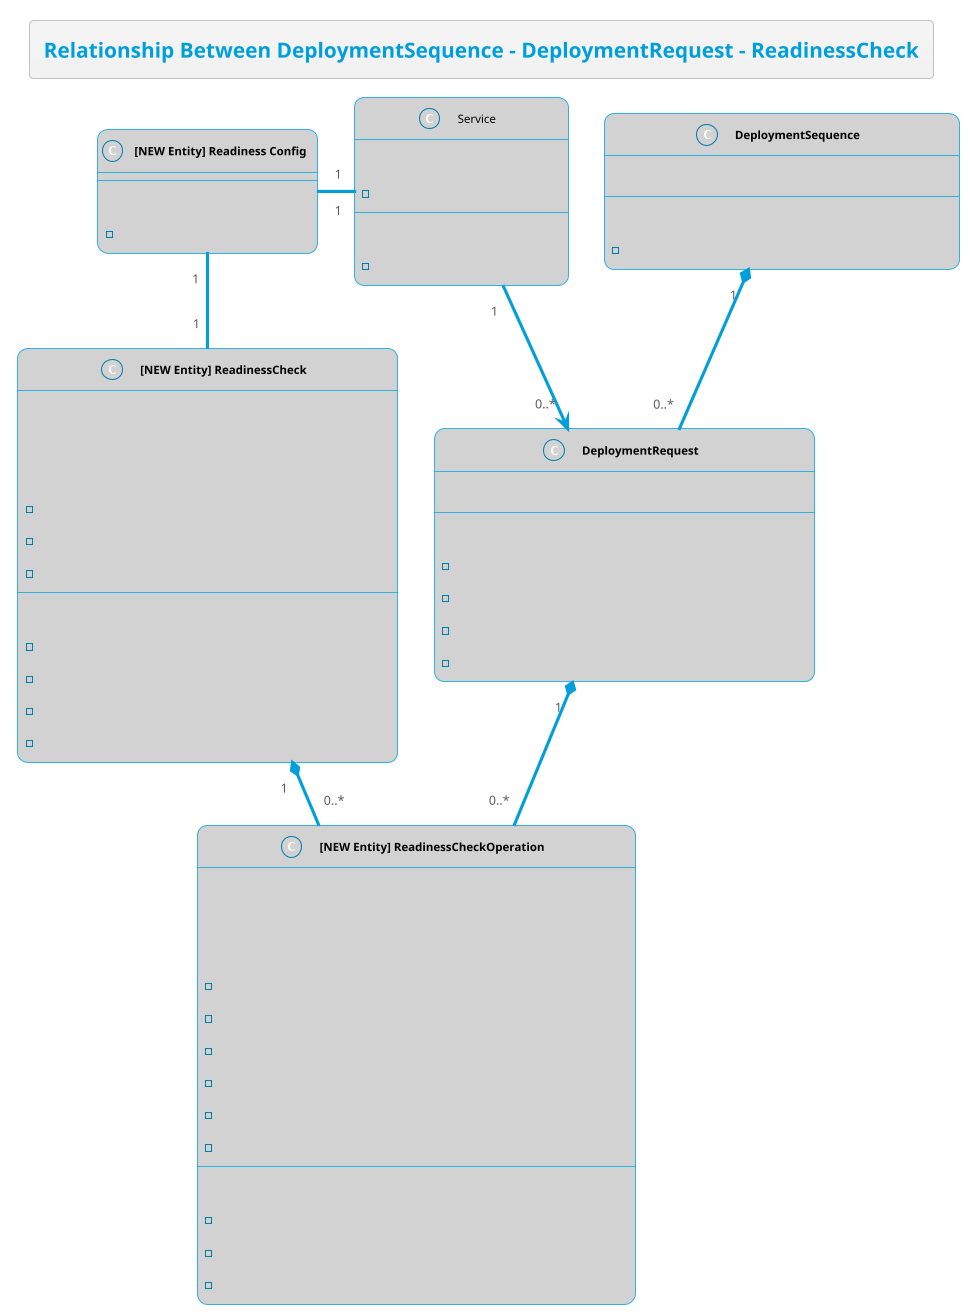 @startuml
!theme bluegray
skinparam FooterFontColor black
skinparam DatabaseFontColor #007faf
skinparam ClassFontColor black
skinparam ClassBackgroundColor #d2d2d2


title Relationship Between DeploymentSequence - DeploymentRequest - ReadinessCheck

class "<b>DeploymentSequence" as DS {
    current DB: shopee_deployplatform_db.deployment_seq_tab
    ---
    <b> NEW Function Requirements:
    - Get ReadinessCheckOperations per services 
}
class "<b>DeploymentRequest" as DR {
    current DB : shopee_deployplatform_db.deployment_request_tab
    ---
    <b> NEW Function Requirements:
    - Initialise ReadinessCheckOps
    - GET ReadinessCheckOps
    - Transition next state when ReadinessCheckOps pass
    - Override next state
}

class "<b>[NEW Entity] ReadinessCheck" as Readiness {
    new DB TBC: shopee_deployplatform_db.readiness_checks_tab

    Attributes:
    - readiness_check_id
    - display_name
    - default_pics
    ---
    <b> NEW Function Requirements:
    - GET ReadinessChecks
    - Update ReadinessCheck
    - Delete ReadinessCheck
    - Init new ReadinessCheck
}

class "<b>[NEW Entity] ReadinessCheckOperation" as ReadinessOps {
    new DB TBC: shopee_deployplatform_db.readiness_check_operations_tab

    Attributes:
    - readiness_check_id
    - deployment_request_id
    - display_name
    - default_pics
    - toggle_timestamp
    - toggle_author
    ---
    <b> NEW Function Requirements:
    - GET ReadinessCheckOps
    - Update ReadinessCheckOps
    - Delete ReadinessCheckOps
}

class Service {
    Attributes:
    - CMDB ID
    ---
    <b> NEW Function Requirements:
    - GET ReadinessCheckOperations
}

class "<b>[NEW Entity] Readiness Config" as ReadinessConfig {
    ---
    Attributes:
    - active
}


DS "1" *-- "0..*" DR 
DR "1" *-- "0..*" ReadinessOps
ReadinessOps "0..*" -up-* "1" Readiness
Service "1" -left- "1" ReadinessConfig
ReadinessConfig "1" -- "1" Readiness
Service "1" --> "0..*" DR
@enduml

